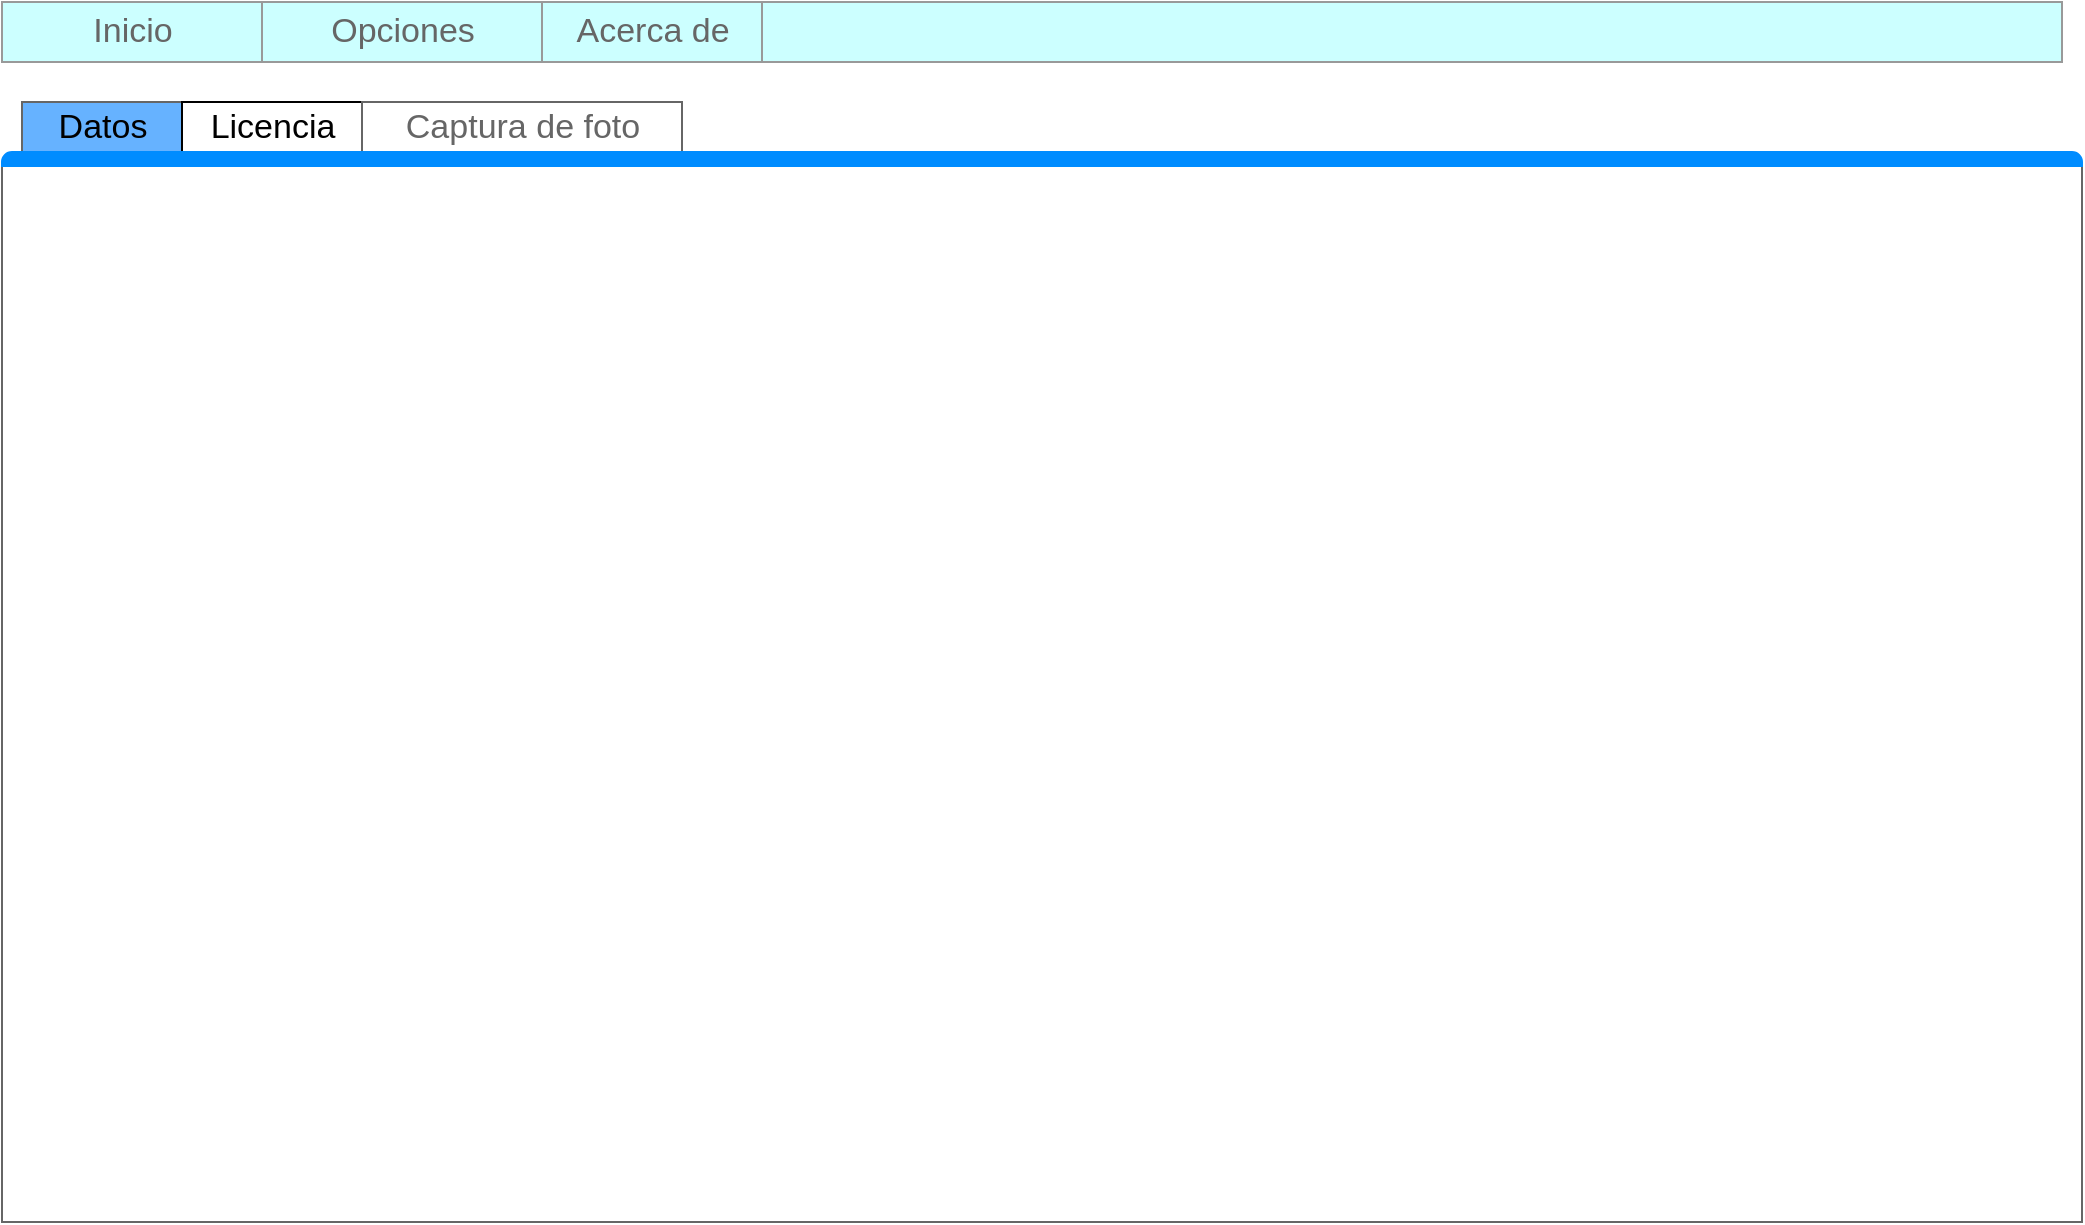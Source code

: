 <mxfile version="12.9.12" type="github"><diagram name="Page-1" id="03018318-947c-dd8e-b7a3-06fadd420f32"><mxGraphModel dx="1240" dy="619" grid="1" gridSize="10" guides="1" tooltips="1" connect="0" arrows="1" fold="1" page="1" pageScale="1" pageWidth="1100" pageHeight="850" background="#ffffff" math="0" shadow="0"><root><mxCell id="0"/><mxCell id="1" parent="0"/><mxCell id="UYhLNDBsdcXB9qeAo692-6" value="" style="strokeWidth=1;shadow=0;dashed=0;align=center;html=1;shape=mxgraph.mockup.containers.marginRect2;rectMarginTop=32;strokeColor=#666666;gradientColor=none;" vertex="1" parent="1"><mxGeometry x="30" y="80" width="1040" height="560" as="geometry"/></mxCell><mxCell id="UYhLNDBsdcXB9qeAo692-7" value="Datos" style="strokeColor=inherit;fillColor=#66B2FF;gradientColor=inherit;strokeWidth=1;shadow=0;dashed=0;align=center;html=1;shape=mxgraph.mockup.containers.rrect;rSize=0;fontSize=17;fontColor=#000000;gradientColor=none;" vertex="1" parent="UYhLNDBsdcXB9qeAo692-6"><mxGeometry width="80" height="25" relative="1" as="geometry"><mxPoint x="10" as="offset"/></mxGeometry></mxCell><mxCell id="UYhLNDBsdcXB9qeAo692-8" value="Licencia" style="strokeWidth=1;shadow=0;dashed=0;align=center;html=1;shape=mxgraph.mockup.containers.rrect;rSize=0;fontSize=17;fontColor=#000000;strokeColor=#000000;fillColor=#FFFFFF;" vertex="1" parent="UYhLNDBsdcXB9qeAo692-6"><mxGeometry width="90" height="25" relative="1" as="geometry"><mxPoint x="90" as="offset"/></mxGeometry></mxCell><mxCell id="UYhLNDBsdcXB9qeAo692-9" value="Captura de foto" style="strokeColor=inherit;fillColor=inherit;gradientColor=inherit;strokeWidth=1;shadow=0;dashed=0;align=center;html=1;shape=mxgraph.mockup.containers.rrect;rSize=0;fontSize=17;fontColor=#666666;gradientColor=none;" vertex="1" parent="UYhLNDBsdcXB9qeAo692-6"><mxGeometry width="160" height="25" relative="1" as="geometry"><mxPoint x="180" as="offset"/></mxGeometry></mxCell><mxCell id="UYhLNDBsdcXB9qeAo692-10" value="" style="strokeWidth=1;shadow=0;dashed=0;align=center;html=1;shape=mxgraph.mockup.containers.topButton;rSize=5;strokeColor=#008cff;fillColor=#008cff;gradientColor=none;resizeWidth=1;movable=0;deletable=1;" vertex="1" parent="UYhLNDBsdcXB9qeAo692-6"><mxGeometry width="1040" height="7" relative="1" as="geometry"><mxPoint y="25" as="offset"/></mxGeometry></mxCell><mxCell id="UYhLNDBsdcXB9qeAo692-14" value="" style="strokeWidth=1;shadow=0;dashed=0;align=center;html=1;shape=mxgraph.mockup.forms.rrect;rSize=0;strokeColor=#999999;fillColor=#CCFFFF;fontColor=#000000;" vertex="1" parent="1"><mxGeometry x="30" y="30" width="1030" height="30" as="geometry"/></mxCell><mxCell id="UYhLNDBsdcXB9qeAo692-15" value="Inicio" style="strokeColor=inherit;fillColor=inherit;gradientColor=inherit;strokeWidth=1;shadow=0;dashed=0;align=center;html=1;shape=mxgraph.mockup.forms.rrect;rSize=0;fontSize=17;fontColor=#666666;" vertex="1" parent="UYhLNDBsdcXB9qeAo692-14"><mxGeometry width="130" height="30" as="geometry"/></mxCell><mxCell id="UYhLNDBsdcXB9qeAo692-16" value="Opciones" style="strokeColor=inherit;fillColor=inherit;gradientColor=inherit;strokeWidth=1;shadow=0;dashed=0;align=center;html=1;shape=mxgraph.mockup.forms.rrect;rSize=0;fontSize=17;fontColor=#666666;" vertex="1" parent="UYhLNDBsdcXB9qeAo692-14"><mxGeometry x="130" width="140" height="30" as="geometry"/></mxCell><mxCell id="UYhLNDBsdcXB9qeAo692-17" value="Acerca de" style="strokeColor=inherit;fillColor=inherit;gradientColor=inherit;strokeWidth=1;shadow=0;dashed=0;align=center;html=1;shape=mxgraph.mockup.forms.rrect;rSize=0;fontSize=17;fontColor=#666666;" vertex="1" parent="UYhLNDBsdcXB9qeAo692-14"><mxGeometry x="270" width="110" height="30" as="geometry"/></mxCell></root></mxGraphModel></diagram></mxfile>